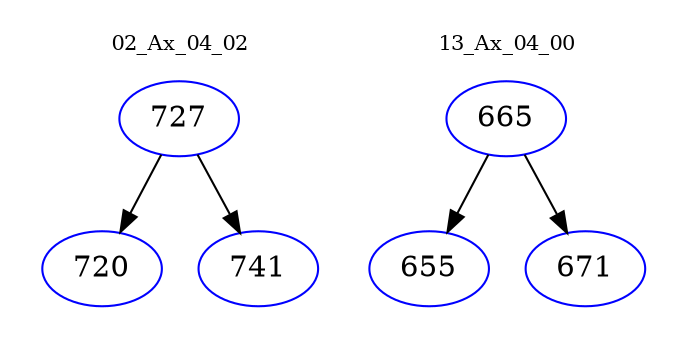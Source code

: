 digraph{
subgraph cluster_0 {
color = white
label = "02_Ax_04_02";
fontsize=10;
T0_727 [label="727", color="blue"]
T0_727 -> T0_720 [color="black"]
T0_720 [label="720", color="blue"]
T0_727 -> T0_741 [color="black"]
T0_741 [label="741", color="blue"]
}
subgraph cluster_1 {
color = white
label = "13_Ax_04_00";
fontsize=10;
T1_665 [label="665", color="blue"]
T1_665 -> T1_655 [color="black"]
T1_655 [label="655", color="blue"]
T1_665 -> T1_671 [color="black"]
T1_671 [label="671", color="blue"]
}
}
